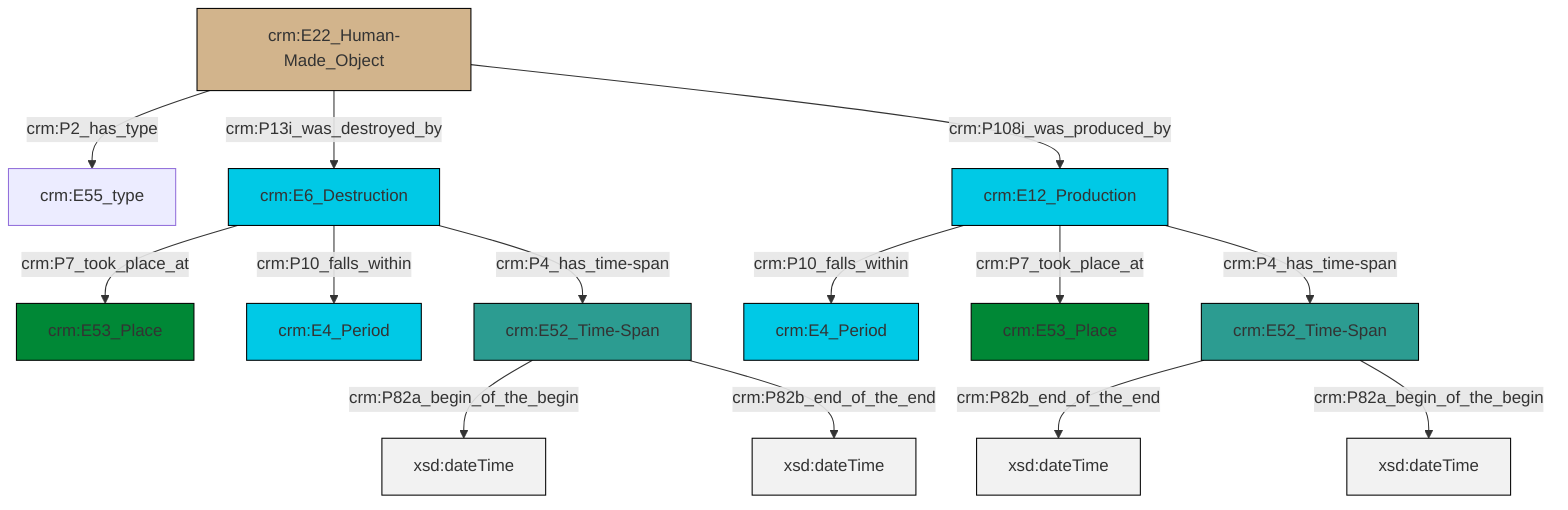 graph TD
classDef Literal fill:#f2f2f2,stroke:#000000;
classDef CRM_Entity fill:#FFFFFF,stroke:#000000;
classDef Temporal_Entity fill:#00C9E6, stroke:#000000;
classDef Type fill:#E18312, stroke:#000000;
classDef Time-Span fill:#2C9C91, stroke:#000000;
classDef Appellation fill:#FFEB7F, stroke:#000000;
classDef Place fill:#008836, stroke:#000000;
classDef Persistent_Item fill:#B266B2, stroke:#000000;
classDef Conceptual_Object fill:#FFD700, stroke:#000000;
classDef Physical_Thing fill:#D2B48C, stroke:#000000;
classDef Actor fill:#f58aad, stroke:#000000;
classDef PC_Classes fill:#4ce600, stroke:#000000;
classDef Multi fill:#cccccc,stroke:#000000;

4["crm:E22_Human-Made_Object"]:::Physical_Thing -->|crm:P13i_was_destroyed_by| 5["crm:E6_Destruction"]:::Temporal_Entity
8["crm:E52_Time-Span"]:::Time-Span -->|crm:P82b_end_of_the_end| 12[xsd:dateTime]:::Literal
10["crm:E12_Production"]:::Temporal_Entity -->|crm:P10_falls_within| 13["crm:E4_Period"]:::Temporal_Entity
5["crm:E6_Destruction"]:::Temporal_Entity -->|crm:P10_falls_within| 6["crm:E4_Period"]:::Temporal_Entity
10["crm:E12_Production"]:::Temporal_Entity -->|crm:P4_has_time-span| 8["crm:E52_Time-Span"]:::Time-Span
10["crm:E12_Production"]:::Temporal_Entity -->|crm:P7_took_place_at| 15["crm:E53_Place"]:::Place
4["crm:E22_Human-Made_Object"]:::Physical_Thing -->|crm:P2_has_type| 0["crm:E55_type"]:::Default
16["crm:E52_Time-Span"]:::Time-Span -->|crm:P82a_begin_of_the_begin| 17[xsd:dateTime]:::Literal
4["crm:E22_Human-Made_Object"]:::Physical_Thing -->|crm:P108i_was_produced_by| 10["crm:E12_Production"]:::Temporal_Entity
16["crm:E52_Time-Span"]:::Time-Span -->|crm:P82b_end_of_the_end| 20[xsd:dateTime]:::Literal
8["crm:E52_Time-Span"]:::Time-Span -->|crm:P82a_begin_of_the_begin| 21[xsd:dateTime]:::Literal
5["crm:E6_Destruction"]:::Temporal_Entity -->|crm:P4_has_time-span| 16["crm:E52_Time-Span"]:::Time-Span
5["crm:E6_Destruction"]:::Temporal_Entity -->|crm:P7_took_place_at| 2["crm:E53_Place"]:::Place
